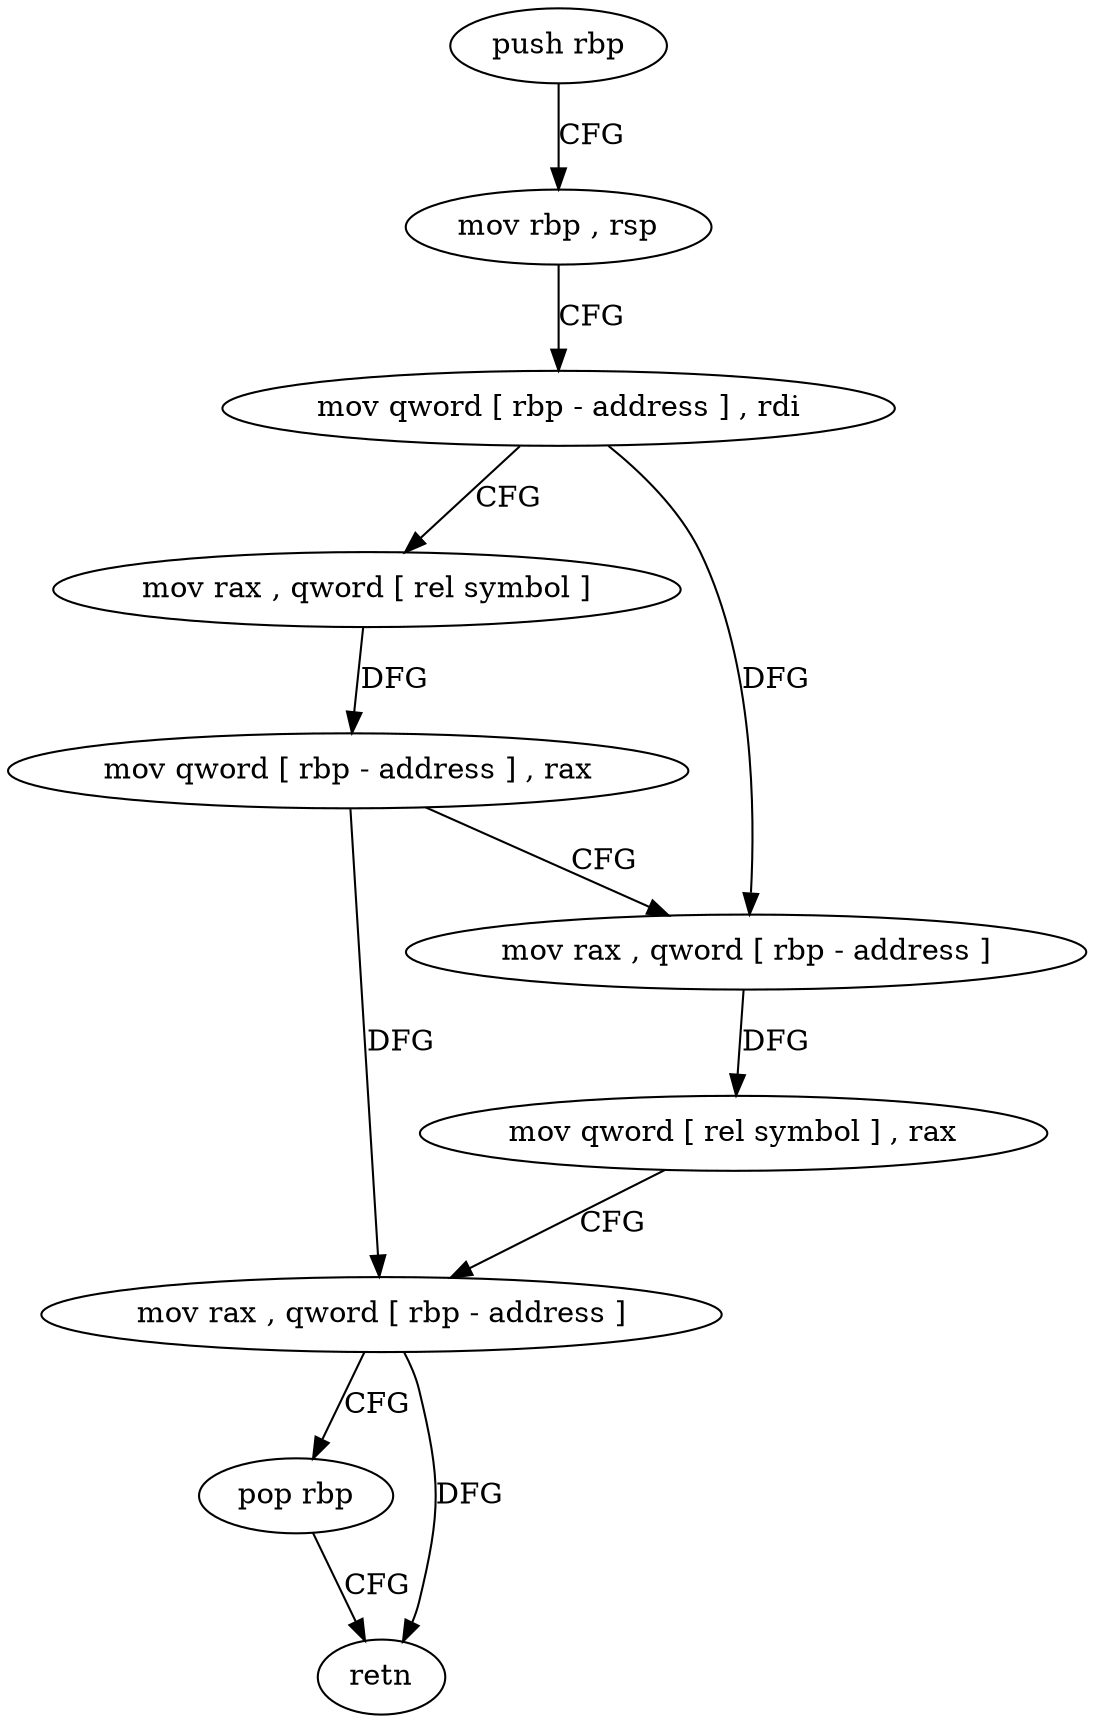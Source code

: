 digraph "func" {
"4384336" [label = "push rbp" ]
"4384337" [label = "mov rbp , rsp" ]
"4384340" [label = "mov qword [ rbp - address ] , rdi" ]
"4384344" [label = "mov rax , qword [ rel symbol ]" ]
"4384351" [label = "mov qword [ rbp - address ] , rax" ]
"4384355" [label = "mov rax , qword [ rbp - address ]" ]
"4384359" [label = "mov qword [ rel symbol ] , rax" ]
"4384366" [label = "mov rax , qword [ rbp - address ]" ]
"4384370" [label = "pop rbp" ]
"4384371" [label = "retn" ]
"4384336" -> "4384337" [ label = "CFG" ]
"4384337" -> "4384340" [ label = "CFG" ]
"4384340" -> "4384344" [ label = "CFG" ]
"4384340" -> "4384355" [ label = "DFG" ]
"4384344" -> "4384351" [ label = "DFG" ]
"4384351" -> "4384355" [ label = "CFG" ]
"4384351" -> "4384366" [ label = "DFG" ]
"4384355" -> "4384359" [ label = "DFG" ]
"4384359" -> "4384366" [ label = "CFG" ]
"4384366" -> "4384370" [ label = "CFG" ]
"4384366" -> "4384371" [ label = "DFG" ]
"4384370" -> "4384371" [ label = "CFG" ]
}

